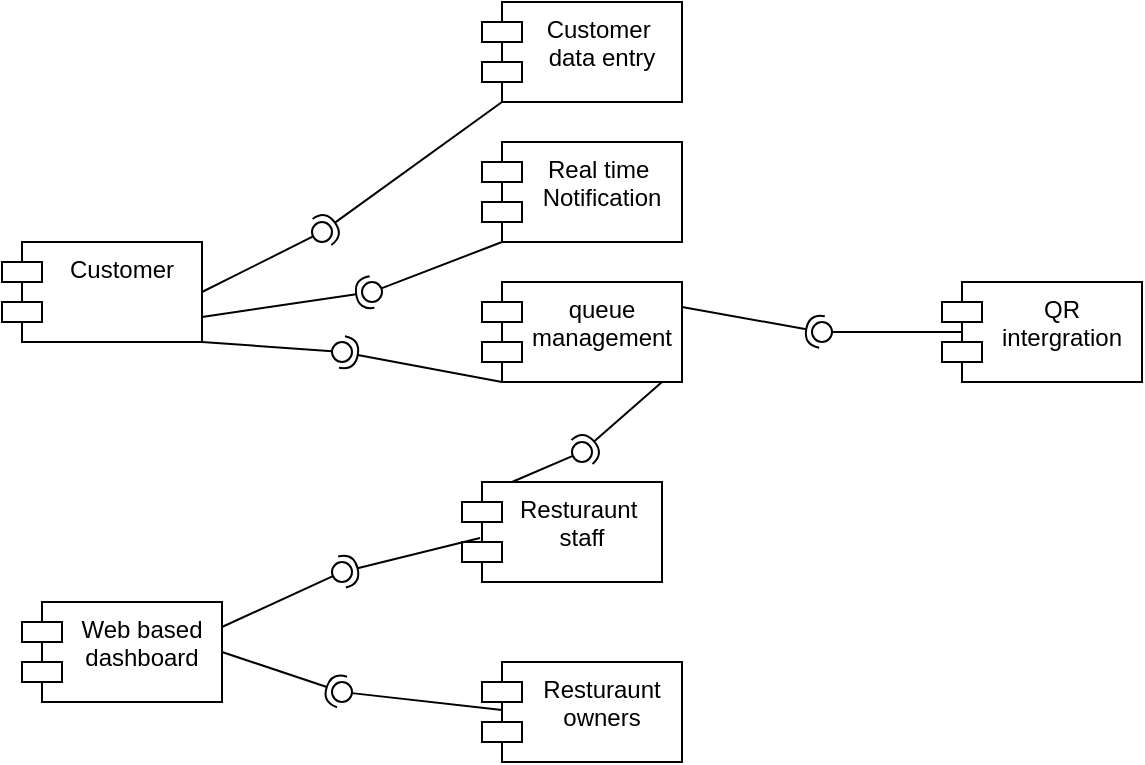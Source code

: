 <mxfile version="20.8.16" type="device"><diagram name="Page-1" id="P-b2iCW2u2Xe01sZm6Bo"><mxGraphModel dx="864" dy="516" grid="1" gridSize="10" guides="1" tooltips="1" connect="1" arrows="1" fold="1" page="1" pageScale="1" pageWidth="850" pageHeight="1100" math="0" shadow="0"><root><mxCell id="0"/><mxCell id="1" parent="0"/><mxCell id="BrEbTd90-rsVLYHXfHrQ-1" value="Customer" style="shape=module;align=left;spacingLeft=20;align=center;verticalAlign=top;" vertex="1" parent="1"><mxGeometry x="30" y="160" width="100" height="50" as="geometry"/></mxCell><mxCell id="BrEbTd90-rsVLYHXfHrQ-2" value="Web based &#10;dashboard" style="shape=module;align=left;spacingLeft=20;align=center;verticalAlign=top;" vertex="1" parent="1"><mxGeometry x="40" y="340" width="100" height="50" as="geometry"/></mxCell><mxCell id="BrEbTd90-rsVLYHXfHrQ-3" value="Resturaunt &#10;owners" style="shape=module;align=left;spacingLeft=20;align=center;verticalAlign=top;" vertex="1" parent="1"><mxGeometry x="270" y="370" width="100" height="50" as="geometry"/></mxCell><mxCell id="BrEbTd90-rsVLYHXfHrQ-4" value="Resturaunt &#10;staff" style="shape=module;align=left;spacingLeft=20;align=center;verticalAlign=top;" vertex="1" parent="1"><mxGeometry x="260" y="280" width="100" height="50" as="geometry"/></mxCell><mxCell id="BrEbTd90-rsVLYHXfHrQ-5" value="QR &#10;intergration" style="shape=module;align=left;spacingLeft=20;align=center;verticalAlign=top;" vertex="1" parent="1"><mxGeometry x="500" y="180" width="100" height="50" as="geometry"/></mxCell><mxCell id="BrEbTd90-rsVLYHXfHrQ-6" value="queue&#10;management" style="shape=module;align=left;spacingLeft=20;align=center;verticalAlign=top;" vertex="1" parent="1"><mxGeometry x="270" y="180" width="100" height="50" as="geometry"/></mxCell><mxCell id="BrEbTd90-rsVLYHXfHrQ-7" value="Real time &#10;Notification" style="shape=module;align=left;spacingLeft=20;align=center;verticalAlign=top;" vertex="1" parent="1"><mxGeometry x="270" y="110" width="100" height="50" as="geometry"/></mxCell><mxCell id="BrEbTd90-rsVLYHXfHrQ-8" value="Customer &#10;data entry" style="shape=module;align=left;spacingLeft=20;align=center;verticalAlign=top;" vertex="1" parent="1"><mxGeometry x="270" y="40" width="100" height="50" as="geometry"/></mxCell><mxCell id="BrEbTd90-rsVLYHXfHrQ-19" value="" style="rounded=0;orthogonalLoop=1;jettySize=auto;html=1;endArrow=none;endFill=0;sketch=0;sourcePerimeterSpacing=0;targetPerimeterSpacing=0;exitX=1;exitY=0.5;exitDx=0;exitDy=0;" edge="1" target="BrEbTd90-rsVLYHXfHrQ-21" parent="1" source="BrEbTd90-rsVLYHXfHrQ-1"><mxGeometry relative="1" as="geometry"><mxPoint x="170" y="155" as="sourcePoint"/></mxGeometry></mxCell><mxCell id="BrEbTd90-rsVLYHXfHrQ-20" value="" style="rounded=0;orthogonalLoop=1;jettySize=auto;html=1;endArrow=halfCircle;endFill=0;entryX=0.5;entryY=0.5;endSize=6;strokeWidth=1;sketch=0;exitX=0;exitY=1;exitDx=10;exitDy=0;exitPerimeter=0;" edge="1" target="BrEbTd90-rsVLYHXfHrQ-21" parent="1" source="BrEbTd90-rsVLYHXfHrQ-8"><mxGeometry relative="1" as="geometry"><mxPoint x="210" y="155" as="sourcePoint"/></mxGeometry></mxCell><mxCell id="BrEbTd90-rsVLYHXfHrQ-21" value="" style="ellipse;whiteSpace=wrap;html=1;align=center;aspect=fixed;resizable=0;points=[];outlineConnect=0;sketch=0;" vertex="1" parent="1"><mxGeometry x="185" y="150" width="10" height="10" as="geometry"/></mxCell><mxCell id="BrEbTd90-rsVLYHXfHrQ-22" value="" style="rounded=0;orthogonalLoop=1;jettySize=auto;html=1;endArrow=none;endFill=0;sketch=0;sourcePerimeterSpacing=0;targetPerimeterSpacing=0;exitX=1;exitY=1;exitDx=0;exitDy=0;" edge="1" target="BrEbTd90-rsVLYHXfHrQ-24" parent="1" source="BrEbTd90-rsVLYHXfHrQ-1"><mxGeometry relative="1" as="geometry"><mxPoint x="180" y="215" as="sourcePoint"/></mxGeometry></mxCell><mxCell id="BrEbTd90-rsVLYHXfHrQ-23" value="" style="rounded=0;orthogonalLoop=1;jettySize=auto;html=1;endArrow=halfCircle;endFill=0;entryX=0.5;entryY=0.5;endSize=6;strokeWidth=1;sketch=0;exitX=0;exitY=1;exitDx=10;exitDy=0;exitPerimeter=0;" edge="1" target="BrEbTd90-rsVLYHXfHrQ-24" parent="1" source="BrEbTd90-rsVLYHXfHrQ-6"><mxGeometry relative="1" as="geometry"><mxPoint x="220" y="215" as="sourcePoint"/></mxGeometry></mxCell><mxCell id="BrEbTd90-rsVLYHXfHrQ-24" value="" style="ellipse;whiteSpace=wrap;html=1;align=center;aspect=fixed;resizable=0;points=[];outlineConnect=0;sketch=0;" vertex="1" parent="1"><mxGeometry x="195" y="210" width="10" height="10" as="geometry"/></mxCell><mxCell id="BrEbTd90-rsVLYHXfHrQ-25" value="" style="rounded=0;orthogonalLoop=1;jettySize=auto;html=1;endArrow=none;endFill=0;sketch=0;sourcePerimeterSpacing=0;targetPerimeterSpacing=0;exitX=0;exitY=1;exitDx=10;exitDy=0;exitPerimeter=0;" edge="1" target="BrEbTd90-rsVLYHXfHrQ-27" parent="1" source="BrEbTd90-rsVLYHXfHrQ-7"><mxGeometry relative="1" as="geometry"><mxPoint x="195" y="185" as="sourcePoint"/></mxGeometry></mxCell><mxCell id="BrEbTd90-rsVLYHXfHrQ-26" value="" style="rounded=0;orthogonalLoop=1;jettySize=auto;html=1;endArrow=halfCircle;endFill=0;entryX=0.5;entryY=0.5;endSize=6;strokeWidth=1;sketch=0;exitX=1;exitY=0.75;exitDx=0;exitDy=0;" edge="1" target="BrEbTd90-rsVLYHXfHrQ-27" parent="1" source="BrEbTd90-rsVLYHXfHrQ-1"><mxGeometry relative="1" as="geometry"><mxPoint x="235" y="185" as="sourcePoint"/></mxGeometry></mxCell><mxCell id="BrEbTd90-rsVLYHXfHrQ-27" value="" style="ellipse;whiteSpace=wrap;html=1;align=center;aspect=fixed;resizable=0;points=[];outlineConnect=0;sketch=0;" vertex="1" parent="1"><mxGeometry x="210" y="180" width="10" height="10" as="geometry"/></mxCell><mxCell id="BrEbTd90-rsVLYHXfHrQ-28" value="" style="rounded=0;orthogonalLoop=1;jettySize=auto;html=1;endArrow=none;endFill=0;sketch=0;sourcePerimeterSpacing=0;targetPerimeterSpacing=0;exitX=1;exitY=0.25;exitDx=0;exitDy=0;" edge="1" target="BrEbTd90-rsVLYHXfHrQ-30" parent="1" source="BrEbTd90-rsVLYHXfHrQ-2"><mxGeometry relative="1" as="geometry"><mxPoint x="180" y="305" as="sourcePoint"/></mxGeometry></mxCell><mxCell id="BrEbTd90-rsVLYHXfHrQ-29" value="" style="rounded=0;orthogonalLoop=1;jettySize=auto;html=1;endArrow=halfCircle;endFill=0;entryX=0.5;entryY=0.5;endSize=6;strokeWidth=1;sketch=0;exitX=0.09;exitY=0.56;exitDx=0;exitDy=0;exitPerimeter=0;" edge="1" target="BrEbTd90-rsVLYHXfHrQ-30" parent="1" source="BrEbTd90-rsVLYHXfHrQ-4"><mxGeometry relative="1" as="geometry"><mxPoint x="220" y="305" as="sourcePoint"/></mxGeometry></mxCell><mxCell id="BrEbTd90-rsVLYHXfHrQ-30" value="" style="ellipse;whiteSpace=wrap;html=1;align=center;aspect=fixed;resizable=0;points=[];outlineConnect=0;sketch=0;" vertex="1" parent="1"><mxGeometry x="195" y="320" width="10" height="10" as="geometry"/></mxCell><mxCell id="BrEbTd90-rsVLYHXfHrQ-34" value="" style="rounded=0;orthogonalLoop=1;jettySize=auto;html=1;endArrow=none;endFill=0;sketch=0;sourcePerimeterSpacing=0;targetPerimeterSpacing=0;exitX=0.1;exitY=0.48;exitDx=0;exitDy=0;exitPerimeter=0;" edge="1" target="BrEbTd90-rsVLYHXfHrQ-36" parent="1" source="BrEbTd90-rsVLYHXfHrQ-3"><mxGeometry relative="1" as="geometry"><mxPoint x="180" y="355" as="sourcePoint"/></mxGeometry></mxCell><mxCell id="BrEbTd90-rsVLYHXfHrQ-35" value="" style="rounded=0;orthogonalLoop=1;jettySize=auto;html=1;endArrow=halfCircle;endFill=0;entryX=0.5;entryY=0.5;endSize=6;strokeWidth=1;sketch=0;exitX=1;exitY=0.5;exitDx=0;exitDy=0;" edge="1" target="BrEbTd90-rsVLYHXfHrQ-36" parent="1" source="BrEbTd90-rsVLYHXfHrQ-2"><mxGeometry relative="1" as="geometry"><mxPoint x="220" y="355" as="sourcePoint"/></mxGeometry></mxCell><mxCell id="BrEbTd90-rsVLYHXfHrQ-36" value="" style="ellipse;whiteSpace=wrap;html=1;align=center;aspect=fixed;resizable=0;points=[];outlineConnect=0;sketch=0;" vertex="1" parent="1"><mxGeometry x="195" y="380" width="10" height="10" as="geometry"/></mxCell><mxCell id="BrEbTd90-rsVLYHXfHrQ-37" value="" style="rounded=0;orthogonalLoop=1;jettySize=auto;html=1;endArrow=none;endFill=0;sketch=0;sourcePerimeterSpacing=0;targetPerimeterSpacing=0;exitX=0.25;exitY=0;exitDx=0;exitDy=0;" edge="1" target="BrEbTd90-rsVLYHXfHrQ-39" parent="1" source="BrEbTd90-rsVLYHXfHrQ-4"><mxGeometry relative="1" as="geometry"><mxPoint x="300" y="265" as="sourcePoint"/></mxGeometry></mxCell><mxCell id="BrEbTd90-rsVLYHXfHrQ-38" value="" style="rounded=0;orthogonalLoop=1;jettySize=auto;html=1;endArrow=halfCircle;endFill=0;entryX=0.5;entryY=0.5;endSize=6;strokeWidth=1;sketch=0;exitX=0.9;exitY=1;exitDx=0;exitDy=0;exitPerimeter=0;" edge="1" target="BrEbTd90-rsVLYHXfHrQ-39" parent="1" source="BrEbTd90-rsVLYHXfHrQ-6"><mxGeometry relative="1" as="geometry"><mxPoint x="340" y="265" as="sourcePoint"/></mxGeometry></mxCell><mxCell id="BrEbTd90-rsVLYHXfHrQ-39" value="" style="ellipse;whiteSpace=wrap;html=1;align=center;aspect=fixed;resizable=0;points=[];outlineConnect=0;sketch=0;" vertex="1" parent="1"><mxGeometry x="315" y="260" width="10" height="10" as="geometry"/></mxCell><mxCell id="BrEbTd90-rsVLYHXfHrQ-44" value="" style="rounded=0;orthogonalLoop=1;jettySize=auto;html=1;endArrow=none;endFill=0;sketch=0;sourcePerimeterSpacing=0;targetPerimeterSpacing=0;" edge="1" target="BrEbTd90-rsVLYHXfHrQ-46" parent="1"><mxGeometry relative="1" as="geometry"><mxPoint x="510" y="205" as="sourcePoint"/></mxGeometry></mxCell><mxCell id="BrEbTd90-rsVLYHXfHrQ-45" value="" style="rounded=0;orthogonalLoop=1;jettySize=auto;html=1;endArrow=halfCircle;endFill=0;entryX=0.5;entryY=0.5;endSize=6;strokeWidth=1;sketch=0;exitX=1;exitY=0.25;exitDx=0;exitDy=0;" edge="1" target="BrEbTd90-rsVLYHXfHrQ-46" parent="1" source="BrEbTd90-rsVLYHXfHrQ-6"><mxGeometry relative="1" as="geometry"><mxPoint x="460" y="205" as="sourcePoint"/></mxGeometry></mxCell><mxCell id="BrEbTd90-rsVLYHXfHrQ-46" value="" style="ellipse;whiteSpace=wrap;html=1;align=center;aspect=fixed;resizable=0;points=[];outlineConnect=0;sketch=0;" vertex="1" parent="1"><mxGeometry x="435" y="200" width="10" height="10" as="geometry"/></mxCell></root></mxGraphModel></diagram></mxfile>